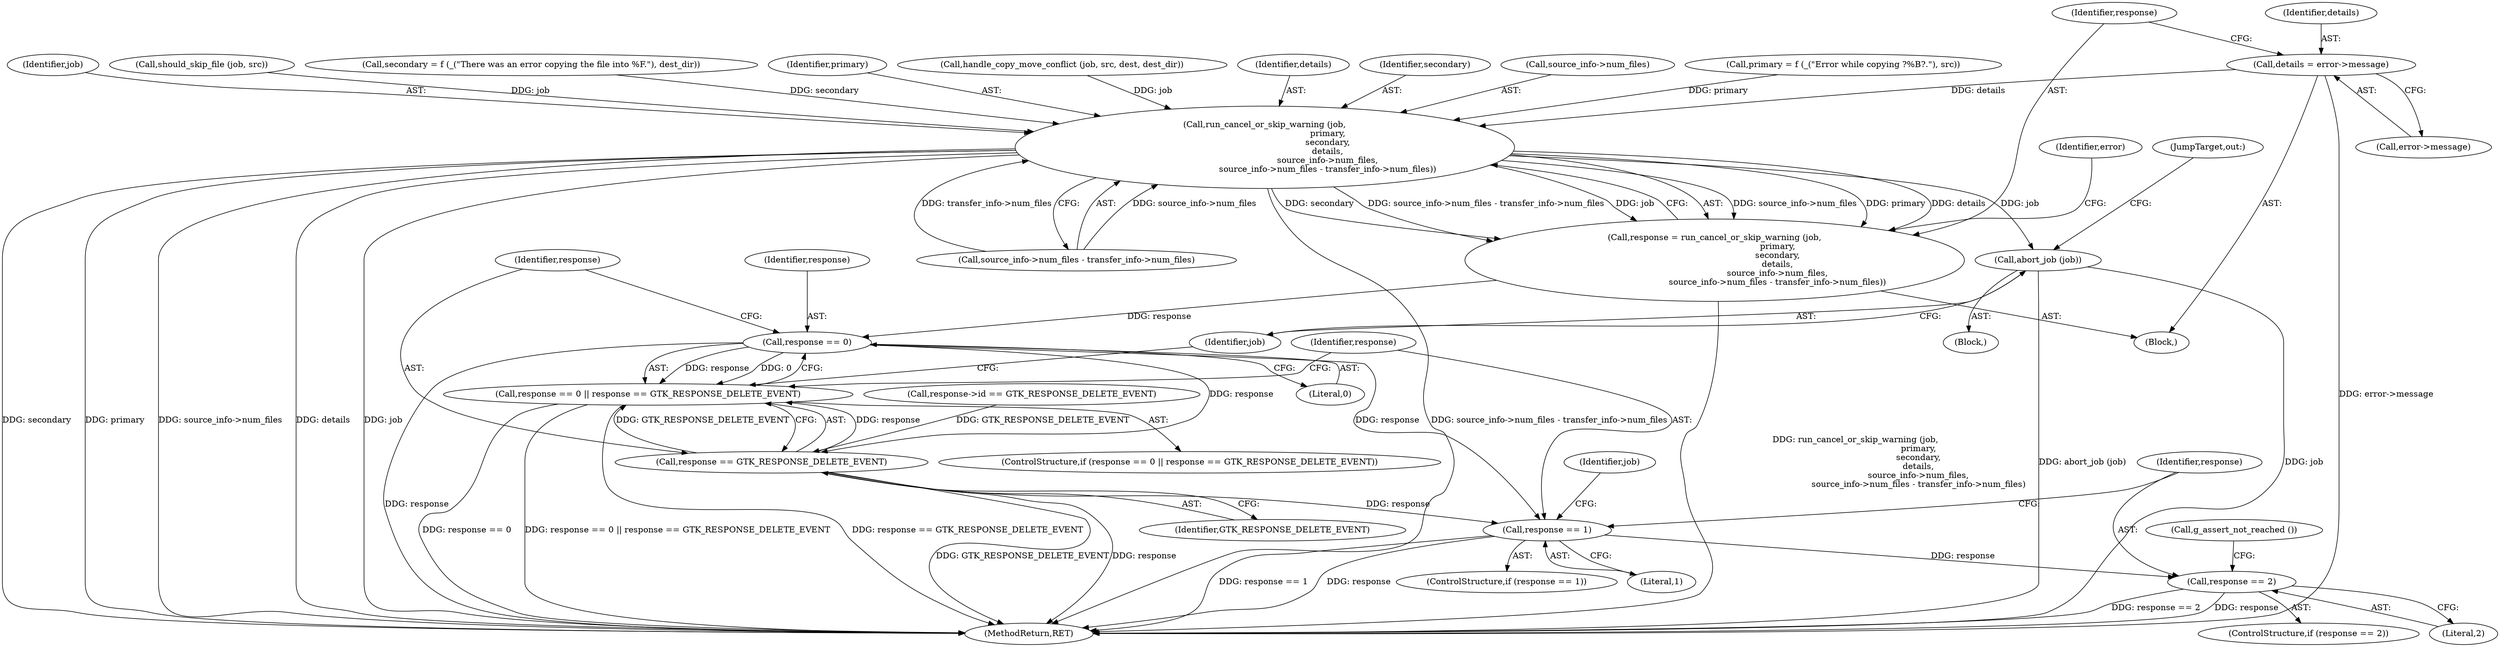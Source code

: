 digraph "0_nautilus_1630f53481f445ada0a455e9979236d31a8d3bb0_0@pointer" {
"1001052" [label="(Call,details = error->message)"];
"1001059" [label="(Call,run_cancel_or_skip_warning (job,\n                                               primary,\n                                               secondary,\n                                               details,\n                                               source_info->num_files,\n                                               source_info->num_files - transfer_info->num_files))"];
"1001057" [label="(Call,response = run_cancel_or_skip_warning (job,\n                                               primary,\n                                               secondary,\n                                               details,\n                                               source_info->num_files,\n                                               source_info->num_files - transfer_info->num_files))"];
"1001078" [label="(Call,response == 0)"];
"1001077" [label="(Call,response == 0 || response == GTK_RESPONSE_DELETE_EVENT)"];
"1001081" [label="(Call,response == GTK_RESPONSE_DELETE_EVENT)"];
"1001089" [label="(Call,response == 1)"];
"1001100" [label="(Call,response == 2)"];
"1001085" [label="(Call,abort_job (job))"];
"1001114" [label="(MethodReturn,RET)"];
"1001054" [label="(Call,error->message)"];
"1001088" [label="(ControlStructure,if (response == 1))"];
"1001106" [label="(Call,g_assert_not_reached ())"];
"1000710" [label="(Call,handle_copy_move_conflict (job, src, dest, dest_dir))"];
"1001095" [label="(Identifier,job)"];
"1001052" [label="(Call,details = error->message)"];
"1001063" [label="(Identifier,details)"];
"1001099" [label="(ControlStructure,if (response == 2))"];
"1001062" [label="(Identifier,secondary)"];
"1001089" [label="(Call,response == 1)"];
"1001082" [label="(Identifier,response)"];
"1001064" [label="(Call,source_info->num_files)"];
"1001058" [label="(Identifier,response)"];
"1001091" [label="(Literal,1)"];
"1001057" [label="(Call,response = run_cancel_or_skip_warning (job,\n                                               primary,\n                                               secondary,\n                                               details,\n                                               source_info->num_files,\n                                               source_info->num_files - transfer_info->num_files))"];
"1001080" [label="(Literal,0)"];
"1001075" [label="(Identifier,error)"];
"1001090" [label="(Identifier,response)"];
"1001078" [label="(Call,response == 0)"];
"1001102" [label="(Literal,2)"];
"1001079" [label="(Identifier,response)"];
"1001040" [label="(Call,primary = f (_(\"Error while copying ?%B?.\"), src))"];
"1001084" [label="(Block,)"];
"1001083" [label="(Identifier,GTK_RESPONSE_DELETE_EVENT)"];
"1001031" [label="(Block,)"];
"1001053" [label="(Identifier,details)"];
"1001101" [label="(Identifier,response)"];
"1001076" [label="(ControlStructure,if (response == 0 || response == GTK_RESPONSE_DELETE_EVENT))"];
"1001060" [label="(Identifier,job)"];
"1000167" [label="(Call,should_skip_file (job, src))"];
"1001085" [label="(Call,abort_job (job))"];
"1001046" [label="(Call,secondary = f (_(\"There was an error copying the file into %F.\"), dest_dir))"];
"1001061" [label="(Identifier,primary)"];
"1001067" [label="(Call,source_info->num_files - transfer_info->num_files)"];
"1001077" [label="(Call,response == 0 || response == GTK_RESPONSE_DELETE_EVENT)"];
"1000722" [label="(Call,response->id == GTK_RESPONSE_DELETE_EVENT)"];
"1001081" [label="(Call,response == GTK_RESPONSE_DELETE_EVENT)"];
"1001107" [label="(JumpTarget,out:)"];
"1001100" [label="(Call,response == 2)"];
"1001086" [label="(Identifier,job)"];
"1001059" [label="(Call,run_cancel_or_skip_warning (job,\n                                               primary,\n                                               secondary,\n                                               details,\n                                               source_info->num_files,\n                                               source_info->num_files - transfer_info->num_files))"];
"1001052" -> "1001031"  [label="AST: "];
"1001052" -> "1001054"  [label="CFG: "];
"1001053" -> "1001052"  [label="AST: "];
"1001054" -> "1001052"  [label="AST: "];
"1001058" -> "1001052"  [label="CFG: "];
"1001052" -> "1001114"  [label="DDG: error->message"];
"1001052" -> "1001059"  [label="DDG: details"];
"1001059" -> "1001057"  [label="AST: "];
"1001059" -> "1001067"  [label="CFG: "];
"1001060" -> "1001059"  [label="AST: "];
"1001061" -> "1001059"  [label="AST: "];
"1001062" -> "1001059"  [label="AST: "];
"1001063" -> "1001059"  [label="AST: "];
"1001064" -> "1001059"  [label="AST: "];
"1001067" -> "1001059"  [label="AST: "];
"1001057" -> "1001059"  [label="CFG: "];
"1001059" -> "1001114"  [label="DDG: secondary"];
"1001059" -> "1001114"  [label="DDG: primary"];
"1001059" -> "1001114"  [label="DDG: source_info->num_files"];
"1001059" -> "1001114"  [label="DDG: details"];
"1001059" -> "1001114"  [label="DDG: job"];
"1001059" -> "1001114"  [label="DDG: source_info->num_files - transfer_info->num_files"];
"1001059" -> "1001057"  [label="DDG: source_info->num_files"];
"1001059" -> "1001057"  [label="DDG: primary"];
"1001059" -> "1001057"  [label="DDG: details"];
"1001059" -> "1001057"  [label="DDG: secondary"];
"1001059" -> "1001057"  [label="DDG: source_info->num_files - transfer_info->num_files"];
"1001059" -> "1001057"  [label="DDG: job"];
"1000167" -> "1001059"  [label="DDG: job"];
"1000710" -> "1001059"  [label="DDG: job"];
"1001040" -> "1001059"  [label="DDG: primary"];
"1001046" -> "1001059"  [label="DDG: secondary"];
"1001067" -> "1001059"  [label="DDG: source_info->num_files"];
"1001067" -> "1001059"  [label="DDG: transfer_info->num_files"];
"1001059" -> "1001085"  [label="DDG: job"];
"1001057" -> "1001031"  [label="AST: "];
"1001058" -> "1001057"  [label="AST: "];
"1001075" -> "1001057"  [label="CFG: "];
"1001057" -> "1001114"  [label="DDG: run_cancel_or_skip_warning (job,\n                                               primary,\n                                               secondary,\n                                               details,\n                                               source_info->num_files,\n                                               source_info->num_files - transfer_info->num_files)"];
"1001057" -> "1001078"  [label="DDG: response"];
"1001078" -> "1001077"  [label="AST: "];
"1001078" -> "1001080"  [label="CFG: "];
"1001079" -> "1001078"  [label="AST: "];
"1001080" -> "1001078"  [label="AST: "];
"1001082" -> "1001078"  [label="CFG: "];
"1001077" -> "1001078"  [label="CFG: "];
"1001078" -> "1001114"  [label="DDG: response"];
"1001078" -> "1001077"  [label="DDG: response"];
"1001078" -> "1001077"  [label="DDG: 0"];
"1001078" -> "1001081"  [label="DDG: response"];
"1001078" -> "1001089"  [label="DDG: response"];
"1001077" -> "1001076"  [label="AST: "];
"1001077" -> "1001081"  [label="CFG: "];
"1001081" -> "1001077"  [label="AST: "];
"1001086" -> "1001077"  [label="CFG: "];
"1001090" -> "1001077"  [label="CFG: "];
"1001077" -> "1001114"  [label="DDG: response == 0"];
"1001077" -> "1001114"  [label="DDG: response == 0 || response == GTK_RESPONSE_DELETE_EVENT"];
"1001077" -> "1001114"  [label="DDG: response == GTK_RESPONSE_DELETE_EVENT"];
"1001081" -> "1001077"  [label="DDG: response"];
"1001081" -> "1001077"  [label="DDG: GTK_RESPONSE_DELETE_EVENT"];
"1001081" -> "1001083"  [label="CFG: "];
"1001082" -> "1001081"  [label="AST: "];
"1001083" -> "1001081"  [label="AST: "];
"1001081" -> "1001114"  [label="DDG: GTK_RESPONSE_DELETE_EVENT"];
"1001081" -> "1001114"  [label="DDG: response"];
"1000722" -> "1001081"  [label="DDG: GTK_RESPONSE_DELETE_EVENT"];
"1001081" -> "1001089"  [label="DDG: response"];
"1001089" -> "1001088"  [label="AST: "];
"1001089" -> "1001091"  [label="CFG: "];
"1001090" -> "1001089"  [label="AST: "];
"1001091" -> "1001089"  [label="AST: "];
"1001095" -> "1001089"  [label="CFG: "];
"1001101" -> "1001089"  [label="CFG: "];
"1001089" -> "1001114"  [label="DDG: response == 1"];
"1001089" -> "1001114"  [label="DDG: response"];
"1001089" -> "1001100"  [label="DDG: response"];
"1001100" -> "1001099"  [label="AST: "];
"1001100" -> "1001102"  [label="CFG: "];
"1001101" -> "1001100"  [label="AST: "];
"1001102" -> "1001100"  [label="AST: "];
"1001106" -> "1001100"  [label="CFG: "];
"1001100" -> "1001114"  [label="DDG: response == 2"];
"1001100" -> "1001114"  [label="DDG: response"];
"1001085" -> "1001084"  [label="AST: "];
"1001085" -> "1001086"  [label="CFG: "];
"1001086" -> "1001085"  [label="AST: "];
"1001107" -> "1001085"  [label="CFG: "];
"1001085" -> "1001114"  [label="DDG: job"];
"1001085" -> "1001114"  [label="DDG: abort_job (job)"];
}
